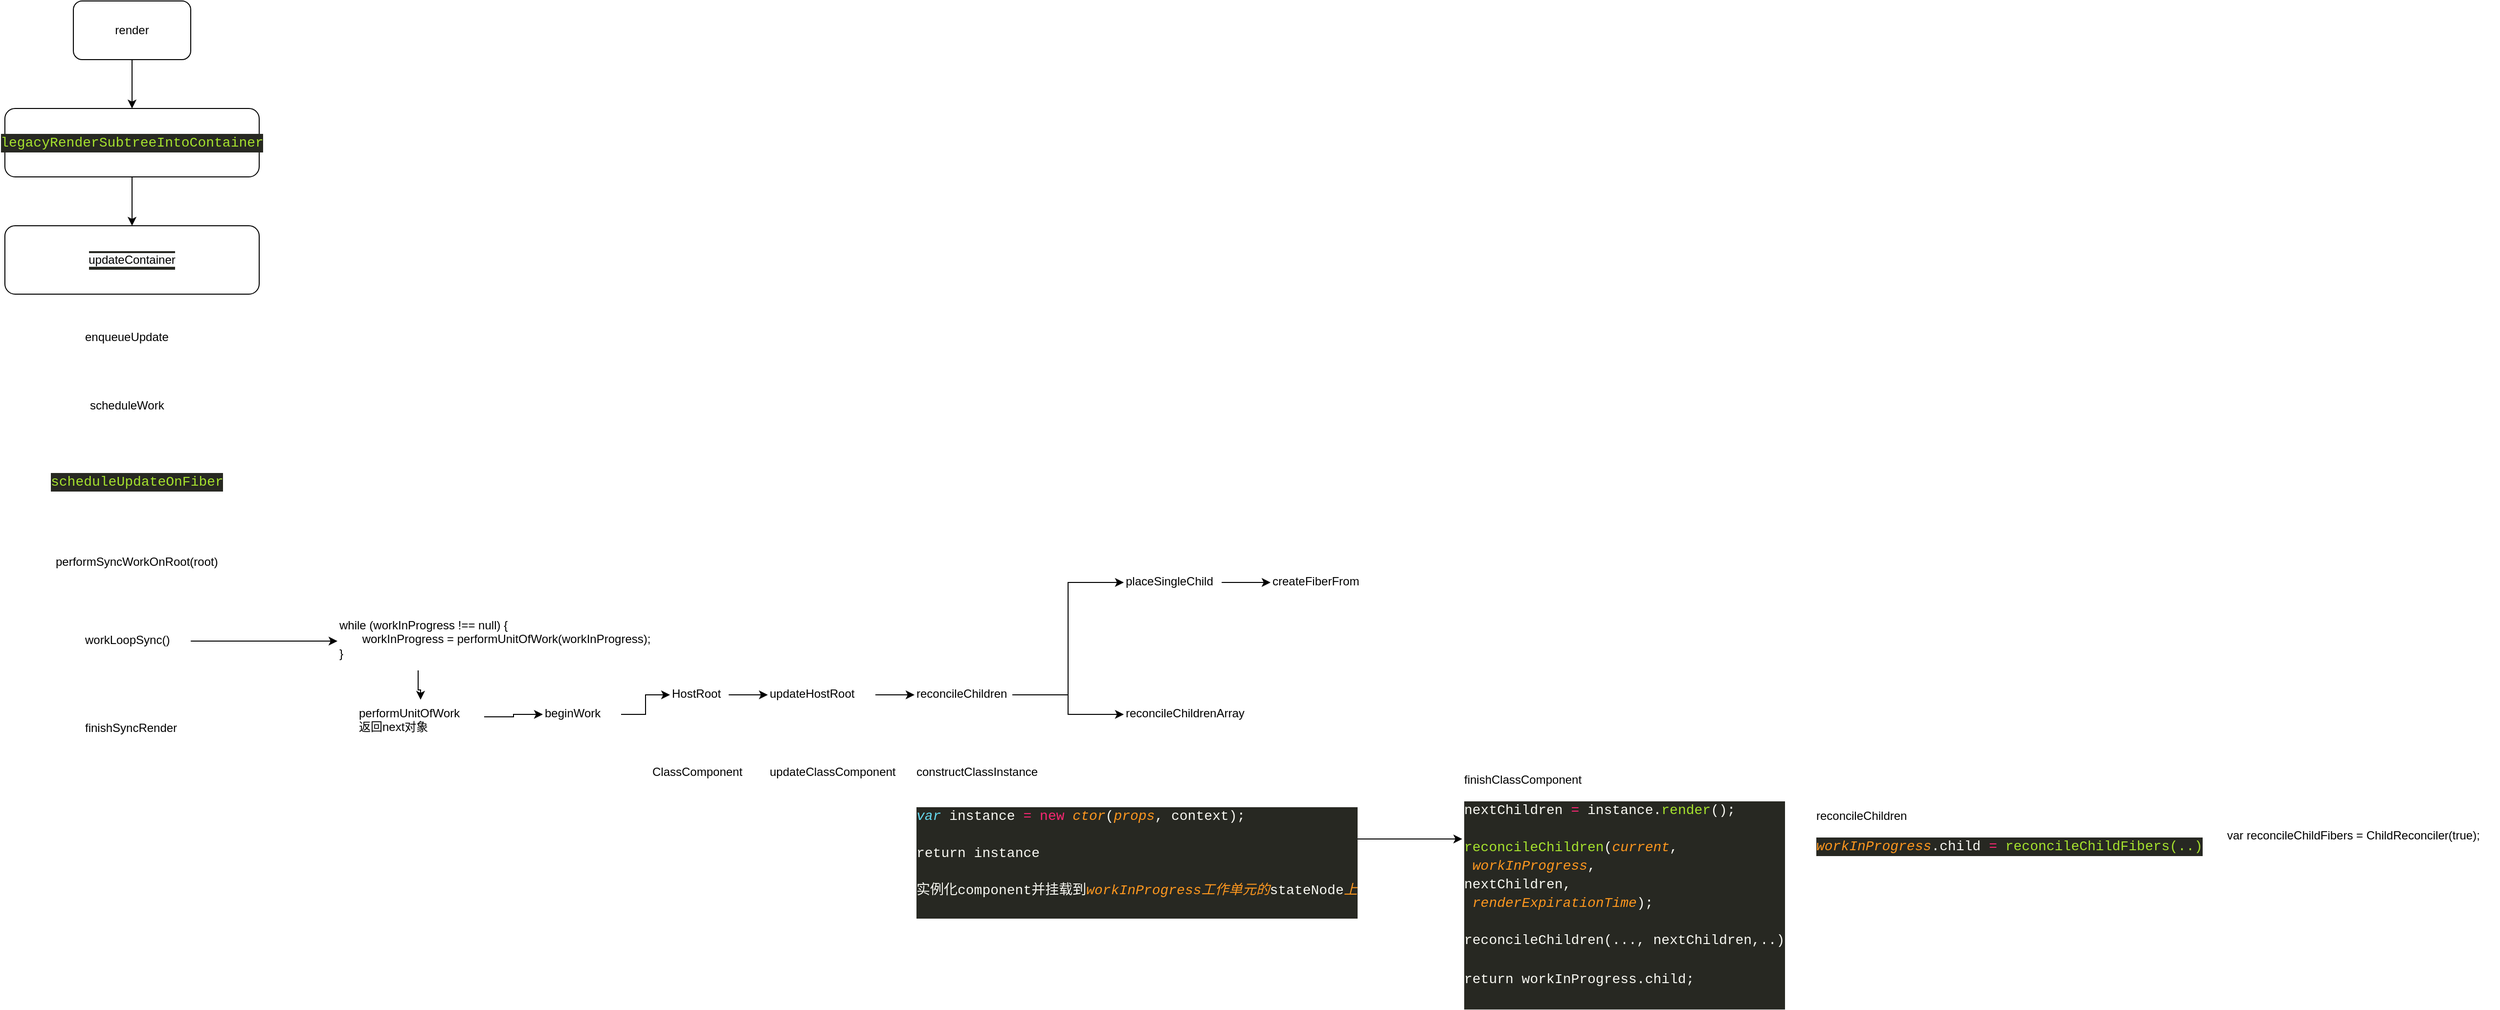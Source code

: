 <mxfile version="12.2.4" pages="1"><diagram id="rwJtNiX1HRl3kGPpCOsH" name="Page-1"><mxGraphModel dx="656" dy="469" grid="1" gridSize="10" guides="1" tooltips="1" connect="1" arrows="1" fold="1" page="1" pageScale="1" pageWidth="827" pageHeight="1169" math="0" shadow="0"><root><mxCell id="0"/><mxCell id="1" parent="0"/><mxCell id="4" style="edgeStyle=orthogonalEdgeStyle;rounded=0;orthogonalLoop=1;jettySize=auto;html=1;exitX=0.5;exitY=1;exitDx=0;exitDy=0;" parent="1" source="2" target="3" edge="1"><mxGeometry relative="1" as="geometry"/></mxCell><mxCell id="2" value="render" style="rounded=1;whiteSpace=wrap;html=1;" parent="1" vertex="1"><mxGeometry x="320" y="80" width="120" height="60" as="geometry"/></mxCell><mxCell id="7" style="edgeStyle=orthogonalEdgeStyle;rounded=0;orthogonalLoop=1;jettySize=auto;html=1;exitX=0.5;exitY=1;exitDx=0;exitDy=0;" parent="1" source="3" target="6" edge="1"><mxGeometry relative="1" as="geometry"/></mxCell><mxCell id="3" value="&lt;div style=&quot;color: rgb(248 , 248 , 242) ; background-color: rgb(39 , 40 , 34) ; font-family: &amp;#34;consolas&amp;#34; , &amp;#34;courier new&amp;#34; , monospace ; font-size: 14px ; line-height: 19px ; white-space: pre&quot;&gt;&lt;span style=&quot;color: #a6e22e&quot;&gt;legacyRenderSubtreeIntoContainer&lt;/span&gt;&lt;/div&gt;" style="rounded=1;whiteSpace=wrap;html=1;" parent="1" vertex="1"><mxGeometry x="250" y="190" width="260" height="70" as="geometry"/></mxCell><mxCell id="6" value="&lt;div style=&quot;color: rgb(248 , 248 , 242) ; background-color: rgb(39 , 40 , 34) ; font-family: &amp;#34;consolas&amp;#34; , &amp;#34;courier new&amp;#34; , monospace ; font-size: 14px ; line-height: 19px ; white-space: pre&quot;&gt;&lt;span style=&quot;color: rgb(0 , 0 , 0) ; font-family: &amp;#34;helvetica&amp;#34; ; font-size: 12px ; text-align: left ; white-space: nowrap ; background-color: rgb(248 , 249 , 250)&quot;&gt;updateContainer&lt;/span&gt;&lt;br&gt;&lt;/div&gt;" style="rounded=1;whiteSpace=wrap;html=1;" parent="1" vertex="1"><mxGeometry x="250" y="310" width="260" height="70" as="geometry"/></mxCell><mxCell id="8" value="enqueueUpdate" style="text;html=1;" parent="1" vertex="1"><mxGeometry x="330" y="410" width="110" height="30" as="geometry"/></mxCell><mxCell id="9" value="scheduleWork" style="text;html=1;" parent="1" vertex="1"><mxGeometry x="335" y="480" width="100" height="30" as="geometry"/></mxCell><mxCell id="10" value="&lt;div style=&quot;color: rgb(248 , 248 , 242) ; background-color: rgb(39 , 40 , 34) ; font-family: &amp;#34;consolas&amp;#34; , &amp;#34;courier new&amp;#34; , monospace ; font-size: 14px ; line-height: 19px ; white-space: pre&quot;&gt;&lt;span style=&quot;color: #a6e22e&quot;&gt;scheduleUpdateOnFiber&lt;/span&gt;&lt;/div&gt;" style="text;html=1;resizable=0;points=[];autosize=1;align=left;verticalAlign=top;spacingTop=-4;" vertex="1" parent="1"><mxGeometry x="295" y="560" width="180" height="20" as="geometry"/></mxCell><mxCell id="11" value="performSyncWorkOnRoot(root)" style="text;html=1;" vertex="1" parent="1"><mxGeometry x="300" y="640" width="160" height="30" as="geometry"/></mxCell><mxCell id="32" style="edgeStyle=orthogonalEdgeStyle;rounded=0;orthogonalLoop=1;jettySize=auto;html=1;exitX=1;exitY=0.5;exitDx=0;exitDy=0;entryX=0;entryY=0.5;entryDx=0;entryDy=0;" edge="1" parent="1" source="12" target="14"><mxGeometry relative="1" as="geometry"/></mxCell><mxCell id="12" value="workLoopSync()" style="text;html=1;" vertex="1" parent="1"><mxGeometry x="330" y="720" width="110" height="30" as="geometry"/></mxCell><mxCell id="13" value="finishSyncRender" style="text;html=1;" vertex="1" parent="1"><mxGeometry x="330" y="810" width="120" height="30" as="geometry"/></mxCell><mxCell id="28" style="edgeStyle=orthogonalEdgeStyle;rounded=0;orthogonalLoop=1;jettySize=auto;html=1;exitX=0.25;exitY=1;exitDx=0;exitDy=0;" edge="1" parent="1" source="14" target="15"><mxGeometry relative="1" as="geometry"/></mxCell><mxCell id="14" value="while&amp;nbsp;(workInProgress&amp;nbsp;!==&amp;nbsp;null)&amp;nbsp;{&amp;nbsp;&lt;br&gt;&amp;nbsp; &amp;nbsp; &amp;nbsp; &amp;nbsp;workInProgress&amp;nbsp;=&amp;nbsp;performUnitOfWork(workInProgress);&amp;nbsp;&amp;nbsp;&amp;nbsp;&amp;nbsp;&amp;nbsp;&amp;nbsp;&lt;br&gt;}" style="text;html=1;" vertex="1" parent="1"><mxGeometry x="590" y="705" width="330" height="60" as="geometry"/></mxCell><mxCell id="29" style="edgeStyle=orthogonalEdgeStyle;rounded=0;orthogonalLoop=1;jettySize=auto;html=1;exitX=1;exitY=0.5;exitDx=0;exitDy=0;" edge="1" parent="1" source="15" target="18"><mxGeometry relative="1" as="geometry"/></mxCell><mxCell id="15" value="performUnitOfWork&lt;br&gt;返回next对象" style="text;html=1;" vertex="1" parent="1"><mxGeometry x="610" y="795" width="130" height="35" as="geometry"/></mxCell><mxCell id="30" style="edgeStyle=orthogonalEdgeStyle;rounded=0;orthogonalLoop=1;jettySize=auto;html=1;exitX=1;exitY=0.5;exitDx=0;exitDy=0;entryX=0;entryY=0.5;entryDx=0;entryDy=0;" edge="1" parent="1" source="18" target="19"><mxGeometry relative="1" as="geometry"/></mxCell><mxCell id="18" value="beginWork" style="text;html=1;" vertex="1" parent="1"><mxGeometry x="800" y="795" width="80" height="30" as="geometry"/></mxCell><mxCell id="37" style="edgeStyle=orthogonalEdgeStyle;rounded=0;orthogonalLoop=1;jettySize=auto;html=1;exitX=1;exitY=0.5;exitDx=0;exitDy=0;entryX=0;entryY=0.5;entryDx=0;entryDy=0;" edge="1" parent="1" source="19" target="34"><mxGeometry relative="1" as="geometry"/></mxCell><mxCell id="19" value="HostRoot" style="text;html=1;" vertex="1" parent="1"><mxGeometry x="930" y="775" width="60" height="30" as="geometry"/></mxCell><mxCell id="22" style="edgeStyle=orthogonalEdgeStyle;rounded=0;orthogonalLoop=1;jettySize=auto;html=1;exitX=1;exitY=0.5;exitDx=0;exitDy=0;entryX=0;entryY=0.5;entryDx=0;entryDy=0;" edge="1" parent="1" source="20" target="21"><mxGeometry relative="1" as="geometry"/></mxCell><mxCell id="25" style="edgeStyle=orthogonalEdgeStyle;rounded=0;orthogonalLoop=1;jettySize=auto;html=1;exitX=1;exitY=0.5;exitDx=0;exitDy=0;" edge="1" parent="1" source="20" target="24"><mxGeometry relative="1" as="geometry"/></mxCell><mxCell id="20" value="reconcileChildren" style="text;html=1;" vertex="1" parent="1"><mxGeometry x="1180" y="775" width="100" height="30" as="geometry"/></mxCell><mxCell id="27" style="edgeStyle=orthogonalEdgeStyle;rounded=0;orthogonalLoop=1;jettySize=auto;html=1;exitX=1;exitY=0.5;exitDx=0;exitDy=0;entryX=0;entryY=0.5;entryDx=0;entryDy=0;" edge="1" parent="1" source="21" target="26"><mxGeometry relative="1" as="geometry"/></mxCell><mxCell id="21" value="placeSingleChild" style="text;html=1;" vertex="1" parent="1"><mxGeometry x="1394" y="660" width="100" height="30" as="geometry"/></mxCell><mxCell id="23" style="edgeStyle=orthogonalEdgeStyle;rounded=0;orthogonalLoop=1;jettySize=auto;html=1;exitX=0.5;exitY=1;exitDx=0;exitDy=0;" edge="1" parent="1" source="21" target="21"><mxGeometry relative="1" as="geometry"/></mxCell><mxCell id="24" value="reconcileChildrenArray" style="text;html=1;" vertex="1" parent="1"><mxGeometry x="1394" y="795" width="150" height="30" as="geometry"/></mxCell><mxCell id="26" value="createFiberFrom" style="text;html=1;" vertex="1" parent="1"><mxGeometry x="1544" y="660" width="110" height="30" as="geometry"/></mxCell><mxCell id="33" value="ClassComponent" style="text;html=1;" vertex="1" parent="1"><mxGeometry x="910" y="855" width="120" height="30" as="geometry"/></mxCell><mxCell id="38" style="edgeStyle=orthogonalEdgeStyle;rounded=0;orthogonalLoop=1;jettySize=auto;html=1;exitX=1;exitY=0.5;exitDx=0;exitDy=0;entryX=0;entryY=0.5;entryDx=0;entryDy=0;" edge="1" parent="1" source="34" target="20"><mxGeometry relative="1" as="geometry"/></mxCell><mxCell id="34" value="updateHostRoot" style="text;html=1;" vertex="1" parent="1"><mxGeometry x="1030" y="775" width="110" height="30" as="geometry"/></mxCell><mxCell id="35" value="updateClassComponent" style="text;html=1;" vertex="1" parent="1"><mxGeometry x="1030" y="855" width="150" height="30" as="geometry"/></mxCell><mxCell id="41" style="edgeStyle=orthogonalEdgeStyle;rounded=0;orthogonalLoop=1;jettySize=auto;html=1;exitX=1;exitY=0.5;exitDx=0;exitDy=0;" edge="1" parent="1" source="39" target="40"><mxGeometry relative="1" as="geometry"/></mxCell><mxCell id="39" value="constructClassInstance&lt;br&gt;&lt;br&gt;&lt;br&gt;&lt;div style=&quot;color: rgb(248 , 248 , 242) ; background-color: rgb(39 , 40 , 34) ; font-family: &amp;#34;consolas&amp;#34; , &amp;#34;courier new&amp;#34; , monospace ; font-size: 14px ; line-height: 19px ; white-space: pre&quot;&gt;&lt;span style=&quot;color: #66d9ef ; font-style: italic&quot;&gt;var&lt;/span&gt;&amp;nbsp;instance&amp;nbsp;&lt;span style=&quot;color: #f92672&quot;&gt;=&lt;/span&gt;&amp;nbsp;&lt;span style=&quot;color: #f92672&quot;&gt;new&lt;/span&gt;&amp;nbsp;&lt;span style=&quot;color: #fd971f ; font-style: italic&quot;&gt;ctor&lt;/span&gt;(&lt;span style=&quot;color: #fd971f ; font-style: italic&quot;&gt;props&lt;/span&gt;,&amp;nbsp;context);&lt;/div&gt;&lt;div style=&quot;color: rgb(248 , 248 , 242) ; background-color: rgb(39 , 40 , 34) ; font-family: &amp;#34;consolas&amp;#34; , &amp;#34;courier new&amp;#34; , monospace ; font-size: 14px ; line-height: 19px ; white-space: pre&quot;&gt;&lt;br&gt;&lt;/div&gt;&lt;div style=&quot;color: rgb(248 , 248 , 242) ; background-color: rgb(39 , 40 , 34) ; font-family: &amp;#34;consolas&amp;#34; , &amp;#34;courier new&amp;#34; , monospace ; font-size: 14px ; line-height: 19px ; white-space: pre&quot;&gt;return instance&lt;/div&gt;&lt;div style=&quot;color: rgb(248 , 248 , 242) ; background-color: rgb(39 , 40 , 34) ; font-family: &amp;#34;consolas&amp;#34; , &amp;#34;courier new&amp;#34; , monospace ; font-size: 14px ; line-height: 19px ; white-space: pre&quot;&gt;&lt;br&gt;&lt;/div&gt;&lt;div style=&quot;color: rgb(248 , 248 , 242) ; background-color: rgb(39 , 40 , 34) ; font-family: &amp;#34;consolas&amp;#34; , &amp;#34;courier new&amp;#34; , monospace ; font-size: 14px ; line-height: 19px ; white-space: pre&quot;&gt;实例化component并挂载到&lt;span style=&quot;color: rgb(253 , 151 , 31) ; font-style: italic ; font-family: &amp;#34;consolas&amp;#34; , &amp;#34;courier new&amp;#34; , monospace&quot;&gt;workInProgress工作单元的&lt;/span&gt;&lt;span style=&quot;font-family: &amp;#34;consolas&amp;#34; , &amp;#34;courier new&amp;#34; , monospace&quot;&gt;stateNode&lt;/span&gt;&lt;span style=&quot;color: rgb(253 , 151 , 31) ; font-style: italic&quot;&gt;上&lt;/span&gt;&lt;/div&gt;&lt;div style=&quot;color: rgb(248 , 248 , 242) ; background-color: rgb(39 , 40 , 34) ; font-family: &amp;#34;consolas&amp;#34; , &amp;#34;courier new&amp;#34; , monospace ; font-size: 14px ; line-height: 19px ; white-space: pre&quot;&gt;&lt;br&gt;&lt;/div&gt;" style="text;html=1;" vertex="1" parent="1"><mxGeometry x="1180" y="855" width="340" height="165" as="geometry"/></mxCell><mxCell id="40" value="finishClassComponent&lt;br&gt;&lt;br&gt;&lt;div style=&quot;color: rgb(248 , 248 , 242) ; background-color: rgb(39 , 40 , 34) ; font-family: &amp;#34;consolas&amp;#34; , &amp;#34;courier new&amp;#34; , monospace ; font-size: 14px ; line-height: 19px ; white-space: pre&quot;&gt;nextChildren&amp;nbsp;&lt;span style=&quot;color: #f92672&quot;&gt;=&lt;/span&gt;&amp;nbsp;instance.&lt;span style=&quot;color: #a6e22e&quot;&gt;render&lt;/span&gt;();&lt;/div&gt;&lt;div style=&quot;color: rgb(248 , 248 , 242) ; background-color: rgb(39 , 40 , 34) ; font-family: &amp;#34;consolas&amp;#34; , &amp;#34;courier new&amp;#34; , monospace ; font-size: 14px ; line-height: 19px ; white-space: pre&quot;&gt;&lt;br&gt;&lt;/div&gt;&lt;div style=&quot;background-color: rgb(39 , 40 , 34) ; line-height: 19px&quot;&gt;&lt;div style=&quot;color: rgb(248 , 248 , 242) ; font-family: &amp;#34;consolas&amp;#34; , &amp;#34;courier new&amp;#34; , monospace ; font-size: 14px ; white-space: pre ; line-height: 19px&quot;&gt;&lt;span style=&quot;color: #a6e22e&quot;&gt;reconcileChildren&lt;/span&gt;(&lt;span style=&quot;color: #fd971f ; font-style: italic&quot;&gt;current&lt;/span&gt;,&lt;/div&gt;&lt;div style=&quot;color: rgb(248 , 248 , 242) ; font-family: &amp;#34;consolas&amp;#34; , &amp;#34;courier new&amp;#34; , monospace ; font-size: 14px ; white-space: pre ; line-height: 19px&quot;&gt;&amp;nbsp;&lt;span style=&quot;color: #fd971f ; font-style: italic&quot;&gt;workInProgress&lt;/span&gt;,&amp;nbsp;&lt;/div&gt;&lt;div style=&quot;color: rgb(248 , 248 , 242) ; font-family: &amp;#34;consolas&amp;#34; , &amp;#34;courier new&amp;#34; , monospace ; font-size: 14px ; white-space: pre ; line-height: 19px&quot;&gt;nextChildren,&lt;/div&gt;&lt;div style=&quot;color: rgb(248 , 248 , 242) ; font-family: &amp;#34;consolas&amp;#34; , &amp;#34;courier new&amp;#34; , monospace ; font-size: 14px ; white-space: pre ; line-height: 19px&quot;&gt;&amp;nbsp;&lt;span style=&quot;color: #fd971f ; font-style: italic&quot;&gt;renderExpirationTime&lt;/span&gt;);&lt;/div&gt;&lt;div style=&quot;color: rgb(248 , 248 , 242) ; font-family: &amp;#34;consolas&amp;#34; , &amp;#34;courier new&amp;#34; , monospace ; font-size: 14px ; white-space: pre ; line-height: 19px&quot;&gt;&lt;br&gt;&lt;/div&gt;&lt;div style=&quot;line-height: 19px&quot;&gt;&lt;font color=&quot;#f8f8f2&quot; face=&quot;consolas, courier new, monospace&quot;&gt;&lt;span style=&quot;font-size: 14px ; white-space: pre&quot;&gt;reconcileChildren(..., nextChildren,..)&lt;/span&gt;&lt;/font&gt;&lt;br&gt;&lt;/div&gt;&lt;div style=&quot;line-height: 19px&quot;&gt;&lt;font color=&quot;#f8f8f2&quot; face=&quot;consolas, courier new, monospace&quot;&gt;&lt;span style=&quot;font-size: 14px ; white-space: pre&quot;&gt;&lt;br&gt;&lt;/span&gt;&lt;/font&gt;&lt;/div&gt;&lt;div style=&quot;line-height: 19px&quot;&gt;&lt;font color=&quot;#f8f8f2&quot; face=&quot;consolas, courier new, monospace&quot;&gt;&lt;span style=&quot;font-size: 14px ; white-space: pre&quot;&gt;return workInProgress.child;&lt;/span&gt;&lt;br&gt;&lt;/font&gt;&lt;/div&gt;&lt;div style=&quot;line-height: 19px&quot;&gt;&lt;font color=&quot;#f8f8f2&quot; face=&quot;consolas, courier new, monospace&quot;&gt;&lt;span style=&quot;font-size: 14px ; white-space: pre&quot;&gt;&lt;br&gt;&lt;/span&gt;&lt;/font&gt;&lt;/div&gt;&lt;/div&gt;" style="text;html=1;" vertex="1" parent="1"><mxGeometry x="1740" y="862.5" width="260" height="150" as="geometry"/></mxCell><mxCell id="42" value="reconcileChildren&lt;br&gt;&lt;br&gt;&lt;div style=&quot;color: rgb(248 , 248 , 242) ; background-color: rgb(39 , 40 , 34) ; font-family: &amp;#34;consolas&amp;#34; , &amp;#34;courier new&amp;#34; , monospace ; font-size: 14px ; line-height: 19px ; white-space: pre&quot;&gt;&lt;span style=&quot;color: #fd971f ; font-style: italic&quot;&gt;workInProgress&lt;/span&gt;.child&amp;nbsp;&lt;span style=&quot;color: #f92672&quot;&gt;=&lt;/span&gt;&amp;nbsp;&lt;span style=&quot;color: #a6e22e&quot;&gt;reconcileChildFibers(..)&lt;/span&gt;&lt;/div&gt;" style="text;html=1;" vertex="1" parent="1"><mxGeometry x="2100" y="900" width="400" height="140" as="geometry"/></mxCell><mxCell id="43" value="var reconcileChildFibers = ChildReconciler(true);" style="text;html=1;" vertex="1" parent="1"><mxGeometry x="2520" y="920" width="280" height="30" as="geometry"/></mxCell></root></mxGraphModel></diagram></mxfile>